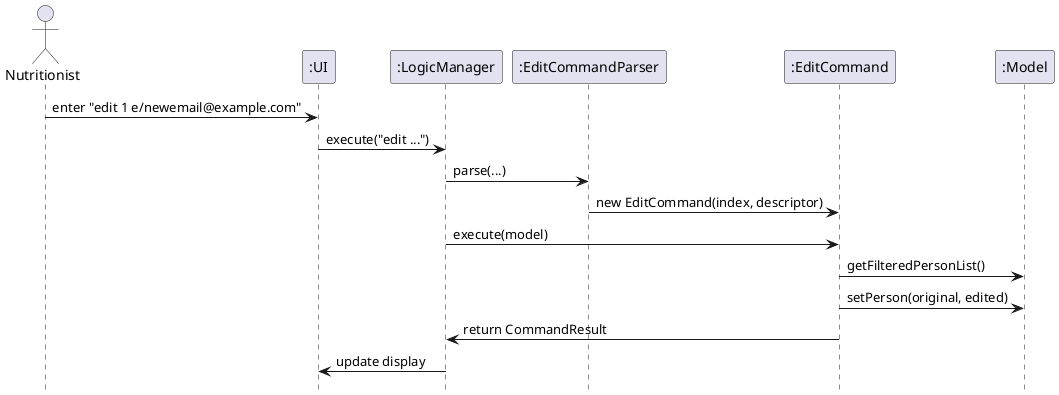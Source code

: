 @startuml
actor Nutritionist
participant ":UI" as UI
participant ":LogicManager" as LogicManager
participant ":EditCommandParser" as EditCommandParser
participant ":EditCommand" as EditCommand
participant ":Model" as Model

Nutritionist -> UI : enter "edit 1 e/newemail@example.com"
UI -> LogicManager : execute("edit ...")
LogicManager -> EditCommandParser : parse(...)
EditCommandParser -> EditCommand : new EditCommand(index, descriptor)
LogicManager -> EditCommand : execute(model)
EditCommand -> Model : getFilteredPersonList()
EditCommand -> Model : setPerson(original, edited)
EditCommand -> LogicManager : return CommandResult
LogicManager -> UI : update display

hide footbox
@enduml
